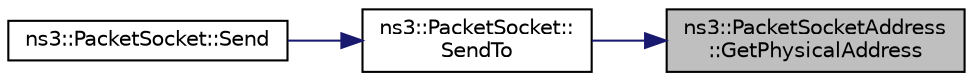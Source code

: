 digraph "ns3::PacketSocketAddress::GetPhysicalAddress"
{
 // LATEX_PDF_SIZE
  edge [fontname="Helvetica",fontsize="10",labelfontname="Helvetica",labelfontsize="10"];
  node [fontname="Helvetica",fontsize="10",shape=record];
  rankdir="RL";
  Node1 [label="ns3::PacketSocketAddress\l::GetPhysicalAddress",height=0.2,width=0.4,color="black", fillcolor="grey75", style="filled", fontcolor="black",tooltip="Get the destination address."];
  Node1 -> Node2 [dir="back",color="midnightblue",fontsize="10",style="solid",fontname="Helvetica"];
  Node2 [label="ns3::PacketSocket::\lSendTo",height=0.2,width=0.4,color="black", fillcolor="white", style="filled",URL="$classns3_1_1_packet_socket.html#a66dc5b7e29ad76f07ff46368f75b9165",tooltip="Send data to a specified peer."];
  Node2 -> Node3 [dir="back",color="midnightblue",fontsize="10",style="solid",fontname="Helvetica"];
  Node3 [label="ns3::PacketSocket::Send",height=0.2,width=0.4,color="black", fillcolor="white", style="filled",URL="$classns3_1_1_packet_socket.html#a1fd81b9271758334d6abad658580b1a0",tooltip="Send data (or dummy data) to the remote host."];
}
